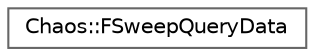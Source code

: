 digraph "Graphical Class Hierarchy"
{
 // INTERACTIVE_SVG=YES
 // LATEX_PDF_SIZE
  bgcolor="transparent";
  edge [fontname=Helvetica,fontsize=10,labelfontname=Helvetica,labelfontsize=10];
  node [fontname=Helvetica,fontsize=10,shape=box,height=0.2,width=0.4];
  rankdir="LR";
  Node0 [id="Node000000",label="Chaos::FSweepQueryData",height=0.2,width=0.4,color="grey40", fillcolor="white", style="filled",URL="$db/dd2/structChaos_1_1FSweepQueryData.html",tooltip=" "];
}
